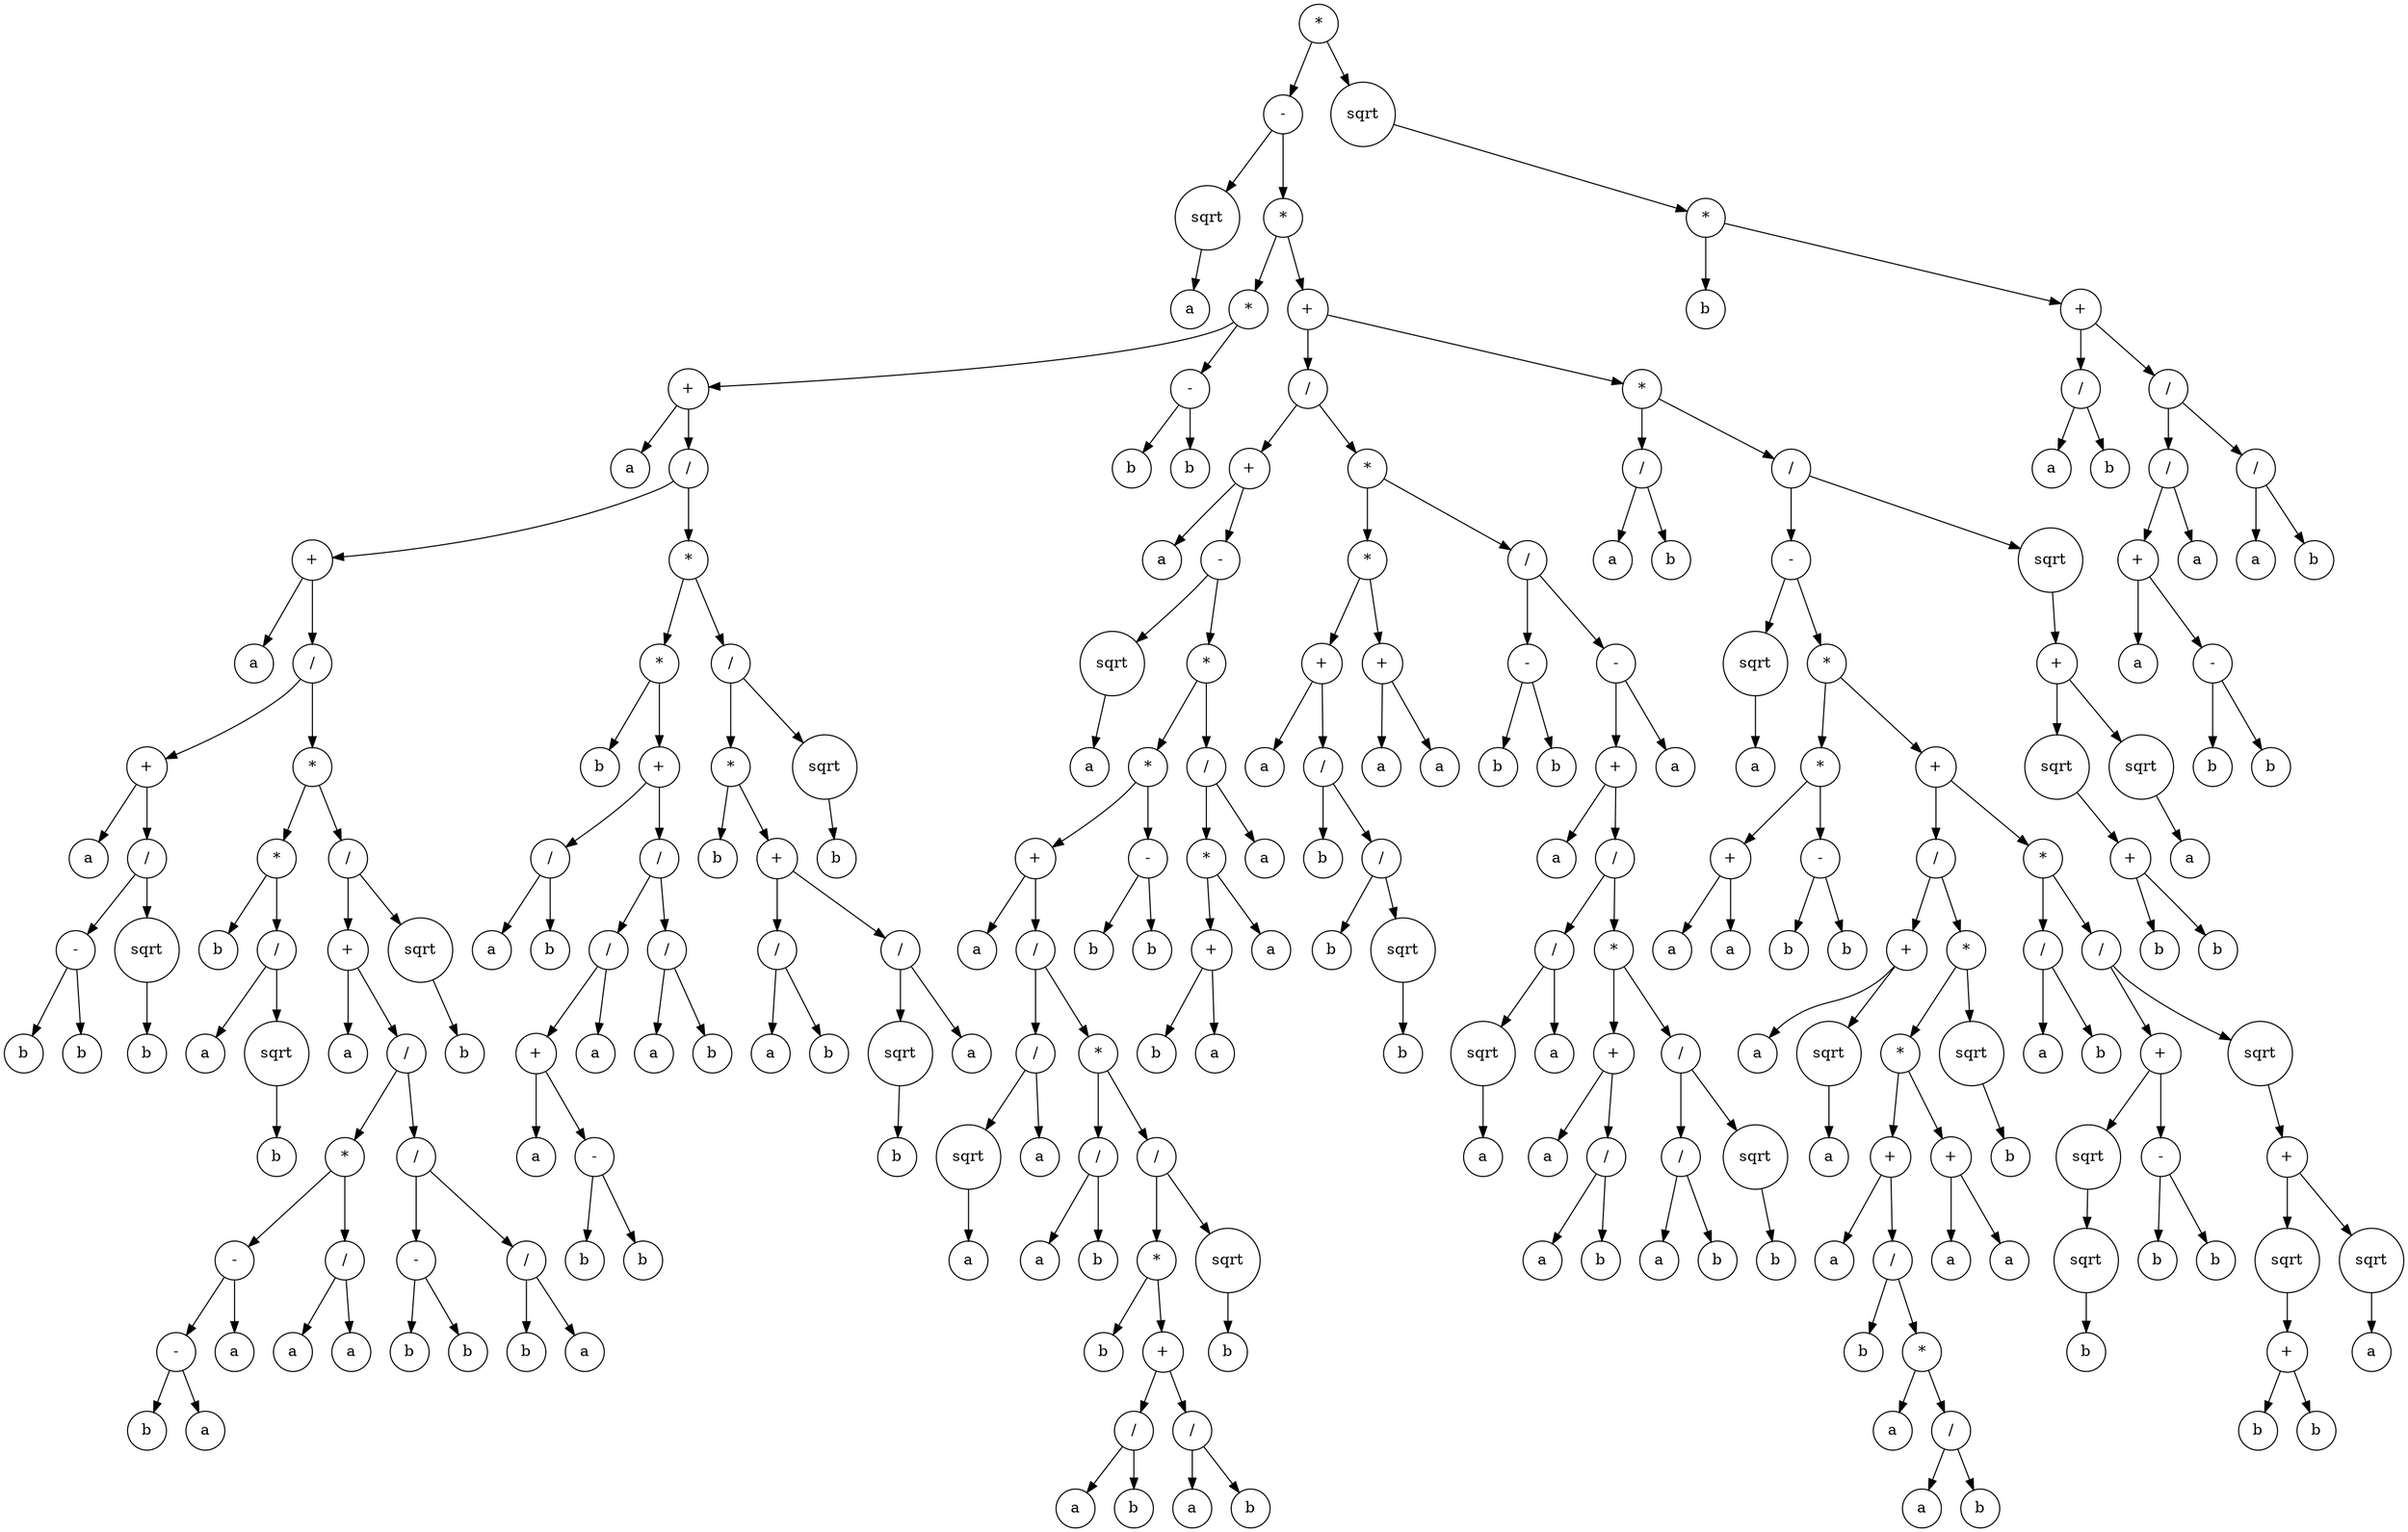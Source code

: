 digraph g {
graph [ordering=out];
node [shape=circle];
n[label = "*"];
n0[label = "-"];
n00[label = "sqrt"];
n000[label = "a"];
n00 -> n000;
n0 -> n00;
n01[label = "*"];
n010[label = "*"];
n0100[label = "+"];
n01000[label = "a"];
n0100 -> n01000;
n01001[label = "/"];
n010010[label = "+"];
n0100100[label = "a"];
n010010 -> n0100100;
n0100101[label = "/"];
n01001010[label = "+"];
n010010100[label = "a"];
n01001010 -> n010010100;
n010010101[label = "/"];
n0100101010[label = "-"];
n01001010100[label = "b"];
n0100101010 -> n01001010100;
n01001010101[label = "b"];
n0100101010 -> n01001010101;
n010010101 -> n0100101010;
n0100101011[label = "sqrt"];
n01001010110[label = "b"];
n0100101011 -> n01001010110;
n010010101 -> n0100101011;
n01001010 -> n010010101;
n0100101 -> n01001010;
n01001011[label = "*"];
n010010110[label = "*"];
n0100101100[label = "b"];
n010010110 -> n0100101100;
n0100101101[label = "/"];
n01001011010[label = "a"];
n0100101101 -> n01001011010;
n01001011011[label = "sqrt"];
n010010110110[label = "b"];
n01001011011 -> n010010110110;
n0100101101 -> n01001011011;
n010010110 -> n0100101101;
n01001011 -> n010010110;
n010010111[label = "/"];
n0100101110[label = "+"];
n01001011100[label = "a"];
n0100101110 -> n01001011100;
n01001011101[label = "/"];
n010010111010[label = "*"];
n0100101110100[label = "-"];
n01001011101000[label = "-"];
n010010111010000[label = "b"];
n01001011101000 -> n010010111010000;
n010010111010001[label = "a"];
n01001011101000 -> n010010111010001;
n0100101110100 -> n01001011101000;
n01001011101001[label = "a"];
n0100101110100 -> n01001011101001;
n010010111010 -> n0100101110100;
n0100101110101[label = "/"];
n01001011101010[label = "a"];
n0100101110101 -> n01001011101010;
n01001011101011[label = "a"];
n0100101110101 -> n01001011101011;
n010010111010 -> n0100101110101;
n01001011101 -> n010010111010;
n010010111011[label = "/"];
n0100101110110[label = "-"];
n01001011101100[label = "b"];
n0100101110110 -> n01001011101100;
n01001011101101[label = "b"];
n0100101110110 -> n01001011101101;
n010010111011 -> n0100101110110;
n0100101110111[label = "/"];
n01001011101110[label = "b"];
n0100101110111 -> n01001011101110;
n01001011101111[label = "a"];
n0100101110111 -> n01001011101111;
n010010111011 -> n0100101110111;
n01001011101 -> n010010111011;
n0100101110 -> n01001011101;
n010010111 -> n0100101110;
n0100101111[label = "sqrt"];
n01001011110[label = "b"];
n0100101111 -> n01001011110;
n010010111 -> n0100101111;
n01001011 -> n010010111;
n0100101 -> n01001011;
n010010 -> n0100101;
n01001 -> n010010;
n010011[label = "*"];
n0100110[label = "*"];
n01001100[label = "b"];
n0100110 -> n01001100;
n01001101[label = "+"];
n010011010[label = "/"];
n0100110100[label = "a"];
n010011010 -> n0100110100;
n0100110101[label = "b"];
n010011010 -> n0100110101;
n01001101 -> n010011010;
n010011011[label = "/"];
n0100110110[label = "/"];
n01001101100[label = "+"];
n010011011000[label = "a"];
n01001101100 -> n010011011000;
n010011011001[label = "-"];
n0100110110010[label = "b"];
n010011011001 -> n0100110110010;
n0100110110011[label = "b"];
n010011011001 -> n0100110110011;
n01001101100 -> n010011011001;
n0100110110 -> n01001101100;
n01001101101[label = "a"];
n0100110110 -> n01001101101;
n010011011 -> n0100110110;
n0100110111[label = "/"];
n01001101110[label = "a"];
n0100110111 -> n01001101110;
n01001101111[label = "b"];
n0100110111 -> n01001101111;
n010011011 -> n0100110111;
n01001101 -> n010011011;
n0100110 -> n01001101;
n010011 -> n0100110;
n0100111[label = "/"];
n01001110[label = "*"];
n010011100[label = "b"];
n01001110 -> n010011100;
n010011101[label = "+"];
n0100111010[label = "/"];
n01001110100[label = "a"];
n0100111010 -> n01001110100;
n01001110101[label = "b"];
n0100111010 -> n01001110101;
n010011101 -> n0100111010;
n0100111011[label = "/"];
n01001110110[label = "sqrt"];
n010011101100[label = "b"];
n01001110110 -> n010011101100;
n0100111011 -> n01001110110;
n01001110111[label = "a"];
n0100111011 -> n01001110111;
n010011101 -> n0100111011;
n01001110 -> n010011101;
n0100111 -> n01001110;
n01001111[label = "sqrt"];
n010011110[label = "b"];
n01001111 -> n010011110;
n0100111 -> n01001111;
n010011 -> n0100111;
n01001 -> n010011;
n0100 -> n01001;
n010 -> n0100;
n0101[label = "-"];
n01010[label = "b"];
n0101 -> n01010;
n01011[label = "b"];
n0101 -> n01011;
n010 -> n0101;
n01 -> n010;
n011[label = "+"];
n0110[label = "/"];
n01100[label = "+"];
n011000[label = "a"];
n01100 -> n011000;
n011001[label = "-"];
n0110010[label = "sqrt"];
n01100100[label = "a"];
n0110010 -> n01100100;
n011001 -> n0110010;
n0110011[label = "*"];
n01100110[label = "*"];
n011001100[label = "+"];
n0110011000[label = "a"];
n011001100 -> n0110011000;
n0110011001[label = "/"];
n01100110010[label = "/"];
n011001100100[label = "sqrt"];
n0110011001000[label = "a"];
n011001100100 -> n0110011001000;
n01100110010 -> n011001100100;
n011001100101[label = "a"];
n01100110010 -> n011001100101;
n0110011001 -> n01100110010;
n01100110011[label = "*"];
n011001100110[label = "/"];
n0110011001100[label = "a"];
n011001100110 -> n0110011001100;
n0110011001101[label = "b"];
n011001100110 -> n0110011001101;
n01100110011 -> n011001100110;
n011001100111[label = "/"];
n0110011001110[label = "*"];
n01100110011100[label = "b"];
n0110011001110 -> n01100110011100;
n01100110011101[label = "+"];
n011001100111010[label = "/"];
n0110011001110100[label = "a"];
n011001100111010 -> n0110011001110100;
n0110011001110101[label = "b"];
n011001100111010 -> n0110011001110101;
n01100110011101 -> n011001100111010;
n011001100111011[label = "/"];
n0110011001110110[label = "a"];
n011001100111011 -> n0110011001110110;
n0110011001110111[label = "b"];
n011001100111011 -> n0110011001110111;
n01100110011101 -> n011001100111011;
n0110011001110 -> n01100110011101;
n011001100111 -> n0110011001110;
n0110011001111[label = "sqrt"];
n01100110011110[label = "b"];
n0110011001111 -> n01100110011110;
n011001100111 -> n0110011001111;
n01100110011 -> n011001100111;
n0110011001 -> n01100110011;
n011001100 -> n0110011001;
n01100110 -> n011001100;
n011001101[label = "-"];
n0110011010[label = "b"];
n011001101 -> n0110011010;
n0110011011[label = "b"];
n011001101 -> n0110011011;
n01100110 -> n011001101;
n0110011 -> n01100110;
n01100111[label = "/"];
n011001110[label = "*"];
n0110011100[label = "+"];
n01100111000[label = "b"];
n0110011100 -> n01100111000;
n01100111001[label = "a"];
n0110011100 -> n01100111001;
n011001110 -> n0110011100;
n0110011101[label = "a"];
n011001110 -> n0110011101;
n01100111 -> n011001110;
n011001111[label = "a"];
n01100111 -> n011001111;
n0110011 -> n01100111;
n011001 -> n0110011;
n01100 -> n011001;
n0110 -> n01100;
n01101[label = "*"];
n011010[label = "*"];
n0110100[label = "+"];
n01101000[label = "a"];
n0110100 -> n01101000;
n01101001[label = "/"];
n011010010[label = "b"];
n01101001 -> n011010010;
n011010011[label = "/"];
n0110100110[label = "b"];
n011010011 -> n0110100110;
n0110100111[label = "sqrt"];
n01101001110[label = "b"];
n0110100111 -> n01101001110;
n011010011 -> n0110100111;
n01101001 -> n011010011;
n0110100 -> n01101001;
n011010 -> n0110100;
n0110101[label = "+"];
n01101010[label = "a"];
n0110101 -> n01101010;
n01101011[label = "a"];
n0110101 -> n01101011;
n011010 -> n0110101;
n01101 -> n011010;
n011011[label = "/"];
n0110110[label = "-"];
n01101100[label = "b"];
n0110110 -> n01101100;
n01101101[label = "b"];
n0110110 -> n01101101;
n011011 -> n0110110;
n0110111[label = "-"];
n01101110[label = "+"];
n011011100[label = "a"];
n01101110 -> n011011100;
n011011101[label = "/"];
n0110111010[label = "/"];
n01101110100[label = "sqrt"];
n011011101000[label = "a"];
n01101110100 -> n011011101000;
n0110111010 -> n01101110100;
n01101110101[label = "a"];
n0110111010 -> n01101110101;
n011011101 -> n0110111010;
n0110111011[label = "*"];
n01101110110[label = "+"];
n011011101100[label = "a"];
n01101110110 -> n011011101100;
n011011101101[label = "/"];
n0110111011010[label = "a"];
n011011101101 -> n0110111011010;
n0110111011011[label = "b"];
n011011101101 -> n0110111011011;
n01101110110 -> n011011101101;
n0110111011 -> n01101110110;
n01101110111[label = "/"];
n011011101110[label = "/"];
n0110111011100[label = "a"];
n011011101110 -> n0110111011100;
n0110111011101[label = "b"];
n011011101110 -> n0110111011101;
n01101110111 -> n011011101110;
n011011101111[label = "sqrt"];
n0110111011110[label = "b"];
n011011101111 -> n0110111011110;
n01101110111 -> n011011101111;
n0110111011 -> n01101110111;
n011011101 -> n0110111011;
n01101110 -> n011011101;
n0110111 -> n01101110;
n01101111[label = "a"];
n0110111 -> n01101111;
n011011 -> n0110111;
n01101 -> n011011;
n0110 -> n01101;
n011 -> n0110;
n0111[label = "*"];
n01110[label = "/"];
n011100[label = "a"];
n01110 -> n011100;
n011101[label = "b"];
n01110 -> n011101;
n0111 -> n01110;
n01111[label = "/"];
n011110[label = "-"];
n0111100[label = "sqrt"];
n01111000[label = "a"];
n0111100 -> n01111000;
n011110 -> n0111100;
n0111101[label = "*"];
n01111010[label = "*"];
n011110100[label = "+"];
n0111101000[label = "a"];
n011110100 -> n0111101000;
n0111101001[label = "a"];
n011110100 -> n0111101001;
n01111010 -> n011110100;
n011110101[label = "-"];
n0111101010[label = "b"];
n011110101 -> n0111101010;
n0111101011[label = "b"];
n011110101 -> n0111101011;
n01111010 -> n011110101;
n0111101 -> n01111010;
n01111011[label = "+"];
n011110110[label = "/"];
n0111101100[label = "+"];
n01111011000[label = "a"];
n0111101100 -> n01111011000;
n01111011001[label = "sqrt"];
n011110110010[label = "a"];
n01111011001 -> n011110110010;
n0111101100 -> n01111011001;
n011110110 -> n0111101100;
n0111101101[label = "*"];
n01111011010[label = "*"];
n011110110100[label = "+"];
n0111101101000[label = "a"];
n011110110100 -> n0111101101000;
n0111101101001[label = "/"];
n01111011010010[label = "b"];
n0111101101001 -> n01111011010010;
n01111011010011[label = "*"];
n011110110100110[label = "a"];
n01111011010011 -> n011110110100110;
n011110110100111[label = "/"];
n0111101101001110[label = "a"];
n011110110100111 -> n0111101101001110;
n0111101101001111[label = "b"];
n011110110100111 -> n0111101101001111;
n01111011010011 -> n011110110100111;
n0111101101001 -> n01111011010011;
n011110110100 -> n0111101101001;
n01111011010 -> n011110110100;
n011110110101[label = "+"];
n0111101101010[label = "a"];
n011110110101 -> n0111101101010;
n0111101101011[label = "a"];
n011110110101 -> n0111101101011;
n01111011010 -> n011110110101;
n0111101101 -> n01111011010;
n01111011011[label = "sqrt"];
n011110110110[label = "b"];
n01111011011 -> n011110110110;
n0111101101 -> n01111011011;
n011110110 -> n0111101101;
n01111011 -> n011110110;
n011110111[label = "*"];
n0111101110[label = "/"];
n01111011100[label = "a"];
n0111101110 -> n01111011100;
n01111011101[label = "b"];
n0111101110 -> n01111011101;
n011110111 -> n0111101110;
n0111101111[label = "/"];
n01111011110[label = "+"];
n011110111100[label = "sqrt"];
n0111101111000[label = "sqrt"];
n01111011110000[label = "b"];
n0111101111000 -> n01111011110000;
n011110111100 -> n0111101111000;
n01111011110 -> n011110111100;
n011110111101[label = "-"];
n0111101111010[label = "b"];
n011110111101 -> n0111101111010;
n0111101111011[label = "b"];
n011110111101 -> n0111101111011;
n01111011110 -> n011110111101;
n0111101111 -> n01111011110;
n01111011111[label = "sqrt"];
n011110111110[label = "+"];
n0111101111100[label = "sqrt"];
n01111011111000[label = "+"];
n011110111110000[label = "b"];
n01111011111000 -> n011110111110000;
n011110111110001[label = "b"];
n01111011111000 -> n011110111110001;
n0111101111100 -> n01111011111000;
n011110111110 -> n0111101111100;
n0111101111101[label = "sqrt"];
n01111011111010[label = "a"];
n0111101111101 -> n01111011111010;
n011110111110 -> n0111101111101;
n01111011111 -> n011110111110;
n0111101111 -> n01111011111;
n011110111 -> n0111101111;
n01111011 -> n011110111;
n0111101 -> n01111011;
n011110 -> n0111101;
n01111 -> n011110;
n011111[label = "sqrt"];
n0111110[label = "+"];
n01111100[label = "sqrt"];
n011111000[label = "+"];
n0111110000[label = "b"];
n011111000 -> n0111110000;
n0111110001[label = "b"];
n011111000 -> n0111110001;
n01111100 -> n011111000;
n0111110 -> n01111100;
n01111101[label = "sqrt"];
n011111010[label = "a"];
n01111101 -> n011111010;
n0111110 -> n01111101;
n011111 -> n0111110;
n01111 -> n011111;
n0111 -> n01111;
n011 -> n0111;
n01 -> n011;
n0 -> n01;
n -> n0;
n1[label = "sqrt"];
n10[label = "*"];
n100[label = "b"];
n10 -> n100;
n101[label = "+"];
n1010[label = "/"];
n10100[label = "a"];
n1010 -> n10100;
n10101[label = "b"];
n1010 -> n10101;
n101 -> n1010;
n1011[label = "/"];
n10110[label = "/"];
n101100[label = "+"];
n1011000[label = "a"];
n101100 -> n1011000;
n1011001[label = "-"];
n10110010[label = "b"];
n1011001 -> n10110010;
n10110011[label = "b"];
n1011001 -> n10110011;
n101100 -> n1011001;
n10110 -> n101100;
n101101[label = "a"];
n10110 -> n101101;
n1011 -> n10110;
n10111[label = "/"];
n101110[label = "a"];
n10111 -> n101110;
n101111[label = "b"];
n10111 -> n101111;
n1011 -> n10111;
n101 -> n1011;
n10 -> n101;
n1 -> n10;
n -> n1;
}
